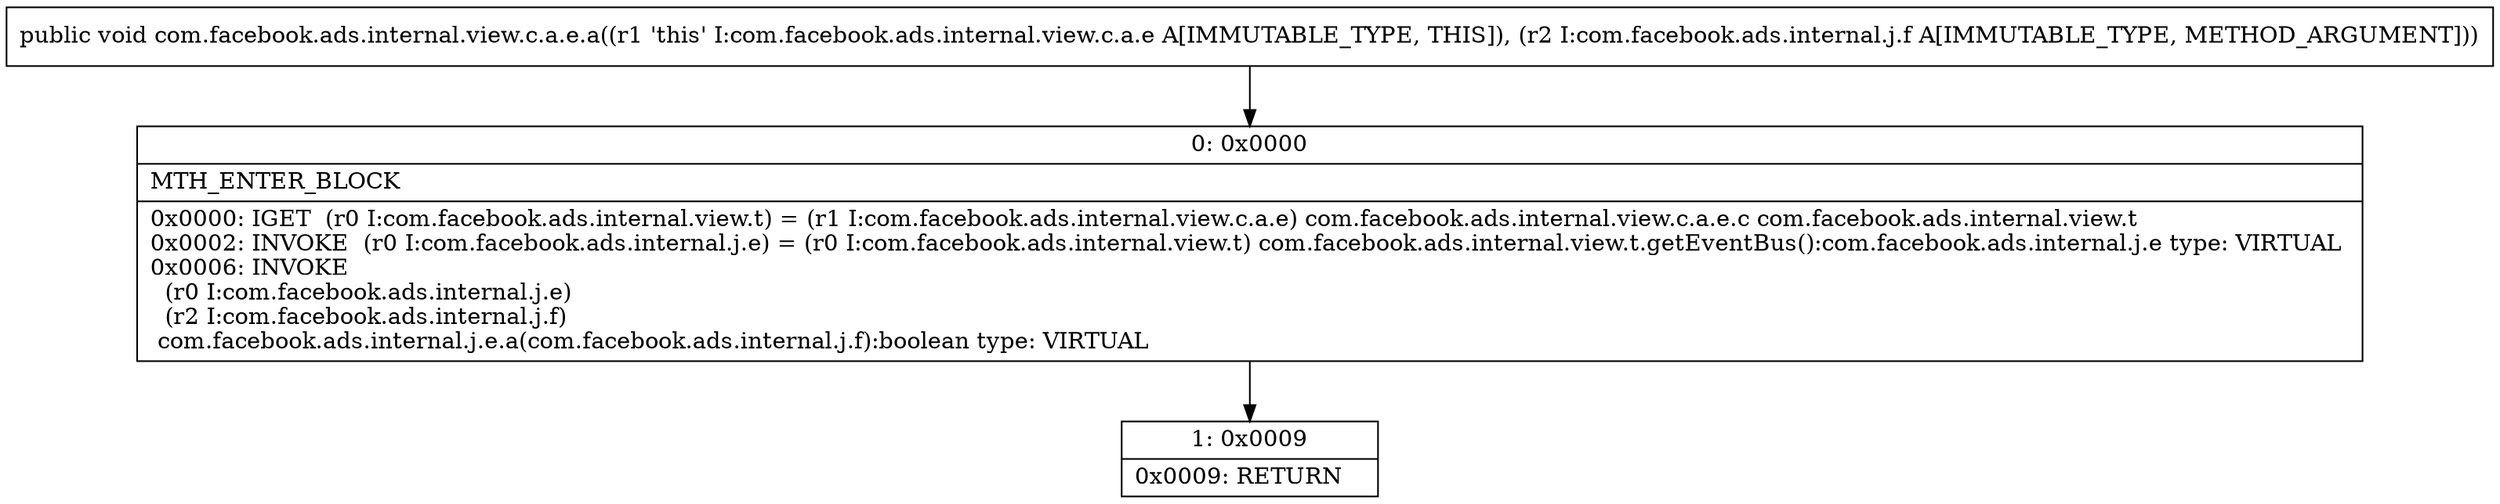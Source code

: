 digraph "CFG forcom.facebook.ads.internal.view.c.a.e.a(Lcom\/facebook\/ads\/internal\/j\/f;)V" {
Node_0 [shape=record,label="{0\:\ 0x0000|MTH_ENTER_BLOCK\l|0x0000: IGET  (r0 I:com.facebook.ads.internal.view.t) = (r1 I:com.facebook.ads.internal.view.c.a.e) com.facebook.ads.internal.view.c.a.e.c com.facebook.ads.internal.view.t \l0x0002: INVOKE  (r0 I:com.facebook.ads.internal.j.e) = (r0 I:com.facebook.ads.internal.view.t) com.facebook.ads.internal.view.t.getEventBus():com.facebook.ads.internal.j.e type: VIRTUAL \l0x0006: INVOKE  \l  (r0 I:com.facebook.ads.internal.j.e)\l  (r2 I:com.facebook.ads.internal.j.f)\l com.facebook.ads.internal.j.e.a(com.facebook.ads.internal.j.f):boolean type: VIRTUAL \l}"];
Node_1 [shape=record,label="{1\:\ 0x0009|0x0009: RETURN   \l}"];
MethodNode[shape=record,label="{public void com.facebook.ads.internal.view.c.a.e.a((r1 'this' I:com.facebook.ads.internal.view.c.a.e A[IMMUTABLE_TYPE, THIS]), (r2 I:com.facebook.ads.internal.j.f A[IMMUTABLE_TYPE, METHOD_ARGUMENT])) }"];
MethodNode -> Node_0;
Node_0 -> Node_1;
}

